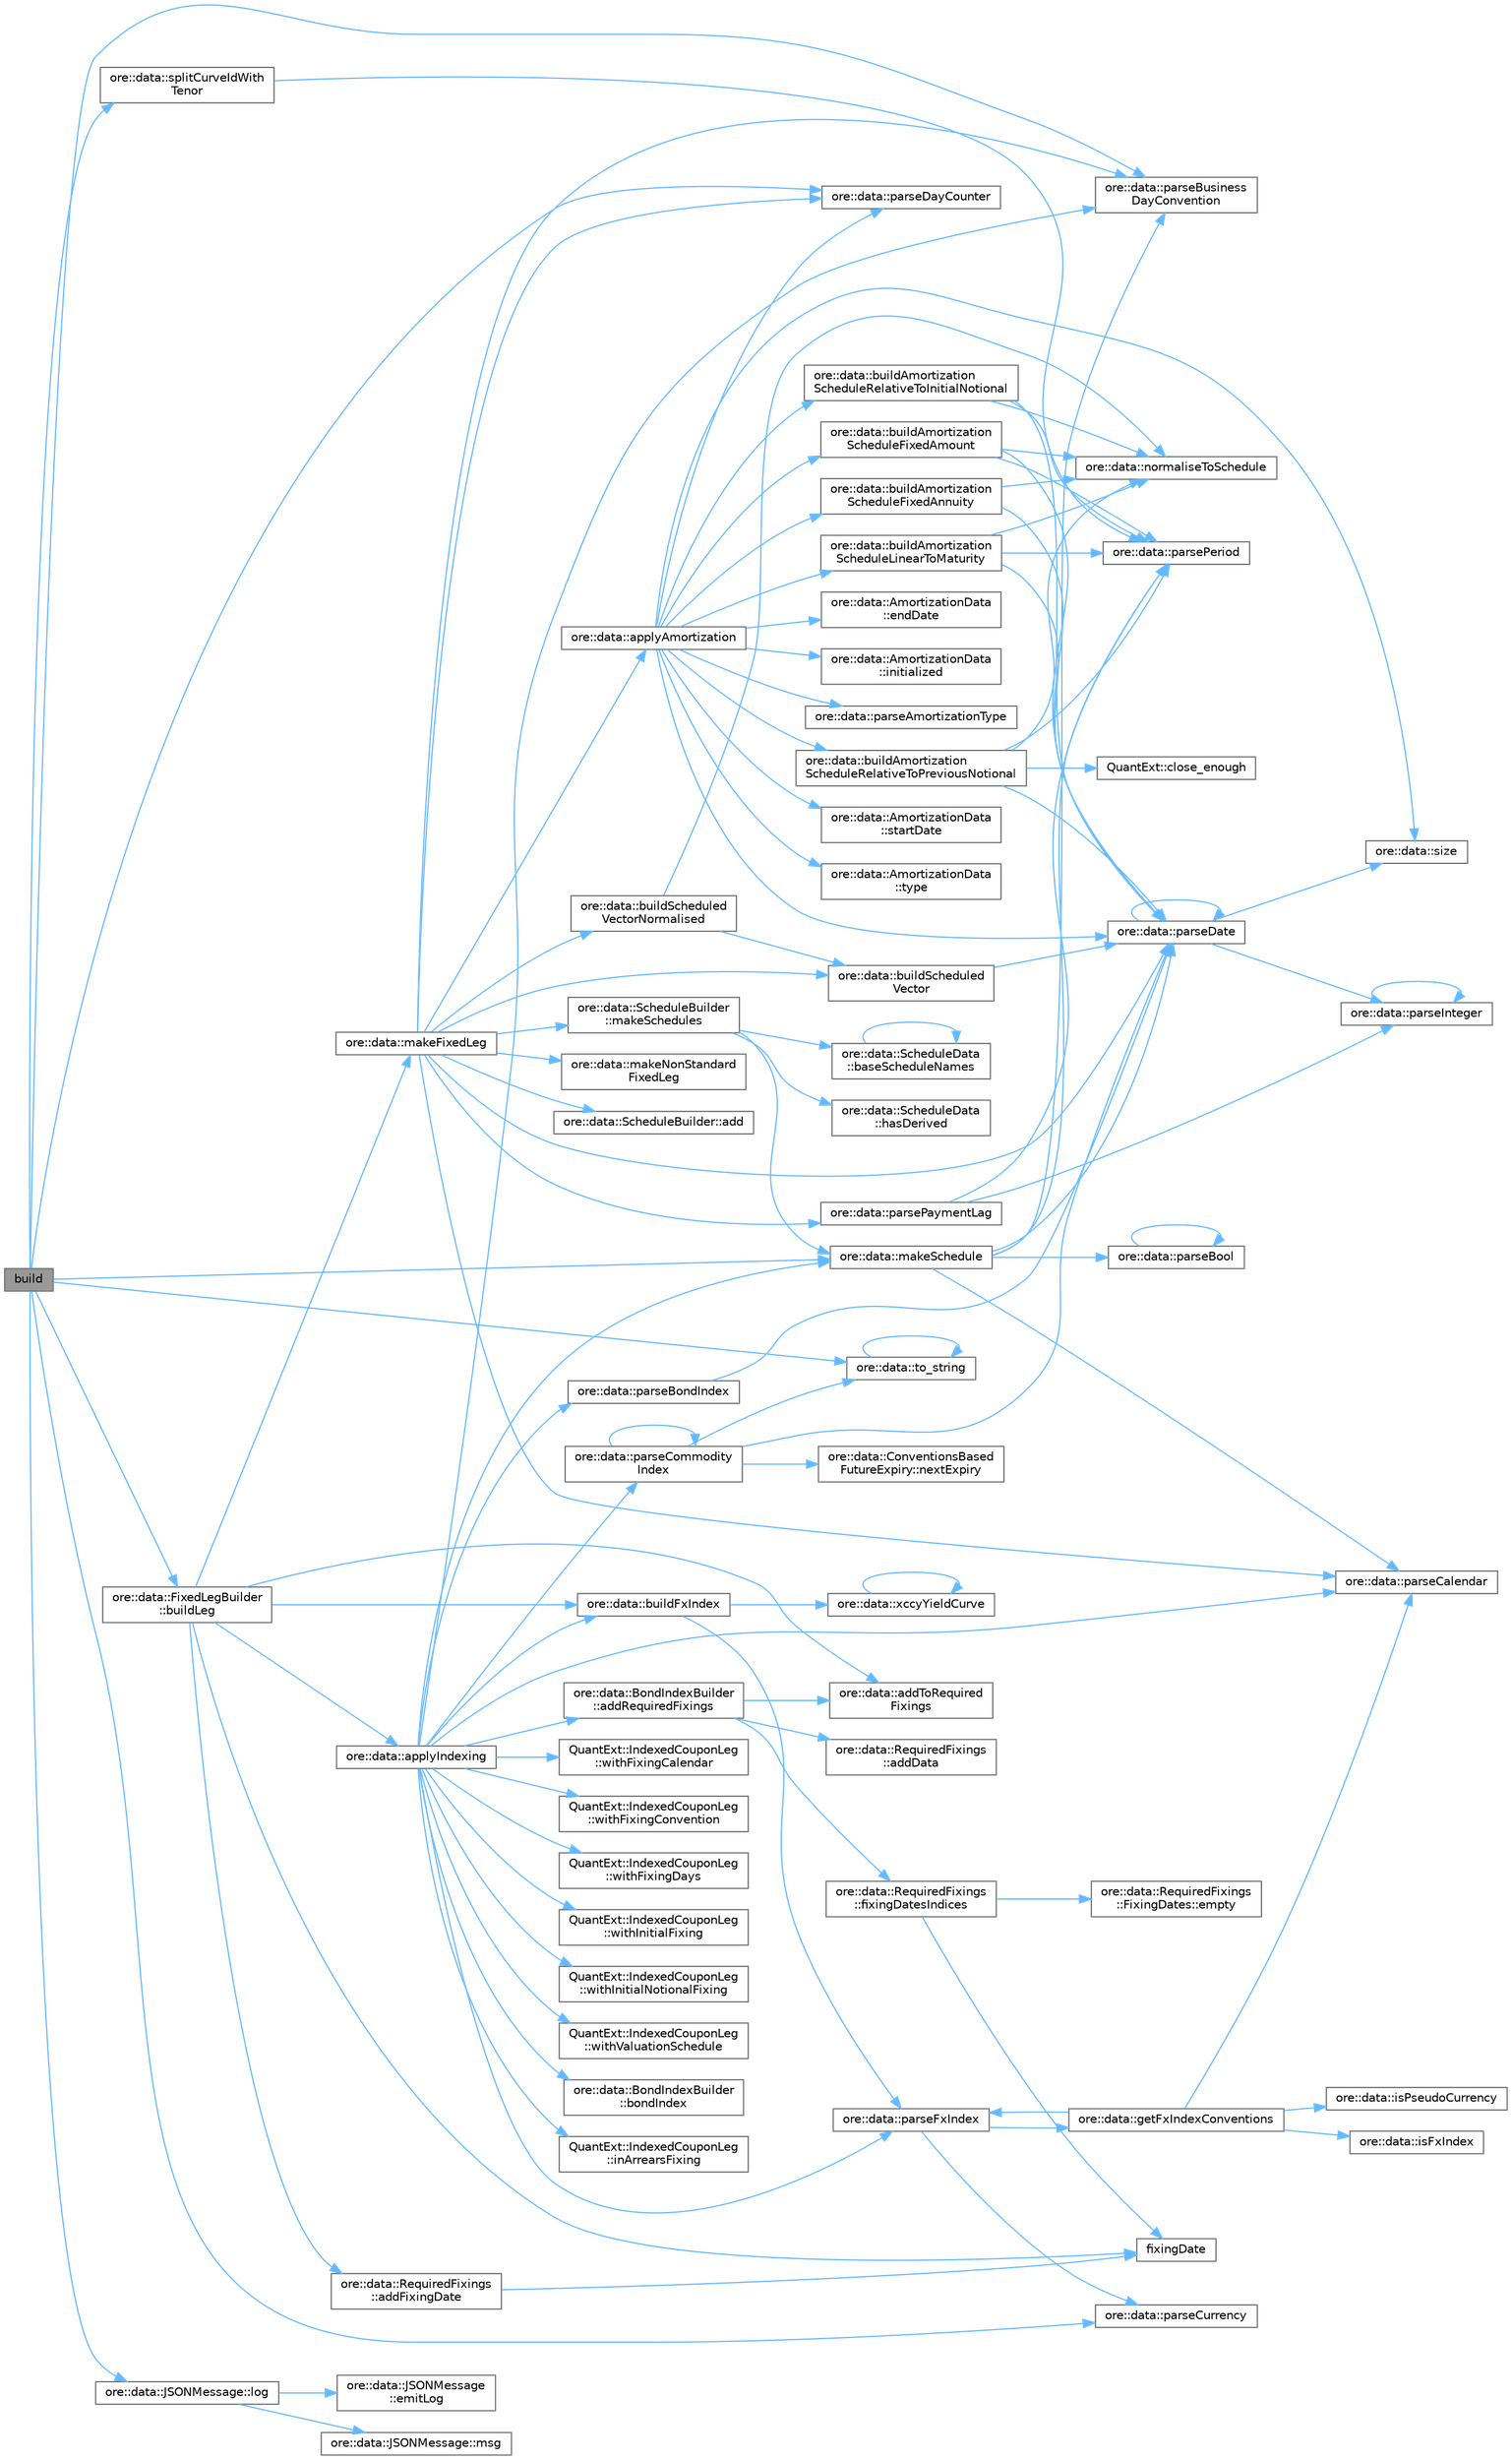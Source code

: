 digraph "build"
{
 // INTERACTIVE_SVG=YES
 // LATEX_PDF_SIZE
  bgcolor="transparent";
  edge [fontname=Helvetica,fontsize=10,labelfontname=Helvetica,labelfontsize=10];
  node [fontname=Helvetica,fontsize=10,shape=box,height=0.2,width=0.4];
  rankdir="LR";
  Node1 [label="build",height=0.2,width=0.4,color="gray40", fillcolor="grey60", style="filled", fontcolor="black",tooltip=" "];
  Node1 -> Node2 [color="steelblue1",style="solid"];
  Node2 [label="ore::data::FixedLegBuilder\l::buildLeg",height=0.2,width=0.4,color="grey40", fillcolor="white", style="filled",URL="$classore_1_1data_1_1_fixed_leg_builder.html#aea285351d9f3458189a9e2d965349d23",tooltip=" "];
  Node2 -> Node3 [color="steelblue1",style="solid"];
  Node3 [label="ore::data::RequiredFixings\l::addFixingDate",height=0.2,width=0.4,color="grey40", fillcolor="white", style="filled",URL="$classore_1_1data_1_1_required_fixings.html#ab7dfe7e5dd7a3d8d8f67fc9096a3c57d",tooltip=" "];
  Node3 -> Node4 [color="steelblue1",style="solid"];
  Node4 [label="fixingDate",height=0.2,width=0.4,color="grey40", fillcolor="white", style="filled",URL="C:/dev/ORE/documentation/QuantExt/doc/quantext.tag$namespace_quant_ext_1_1_zero_inflation.html#a57de786c1c8988b6da9d354282b4b370",tooltip=" "];
  Node2 -> Node5 [color="steelblue1",style="solid"];
  Node5 [label="ore::data::addToRequired\lFixings",height=0.2,width=0.4,color="grey40", fillcolor="white", style="filled",URL="$namespaceore_1_1data.html#a7453cd5f9e91b39da1712c6207aca462",tooltip=" "];
  Node2 -> Node6 [color="steelblue1",style="solid"];
  Node6 [label="ore::data::applyIndexing",height=0.2,width=0.4,color="grey40", fillcolor="white", style="filled",URL="$namespaceore_1_1data.html#a5d06d31ceafbb5a0bf0f9a4dbd09ab7e",tooltip=" "];
  Node6 -> Node7 [color="steelblue1",style="solid"];
  Node7 [label="ore::data::BondIndexBuilder\l::addRequiredFixings",height=0.2,width=0.4,color="grey40", fillcolor="white", style="filled",URL="$classore_1_1data_1_1_bond_index_builder.html#ae479124f9f93e301b0a9b63f603a7e07",tooltip=" "];
  Node7 -> Node8 [color="steelblue1",style="solid"];
  Node8 [label="ore::data::RequiredFixings\l::addData",height=0.2,width=0.4,color="grey40", fillcolor="white", style="filled",URL="$classore_1_1data_1_1_required_fixings.html#a6239d4397d1d7eb1de886f13bdc8d9d4",tooltip=" "];
  Node7 -> Node5 [color="steelblue1",style="solid"];
  Node7 -> Node9 [color="steelblue1",style="solid"];
  Node9 [label="ore::data::RequiredFixings\l::fixingDatesIndices",height=0.2,width=0.4,color="grey40", fillcolor="white", style="filled",URL="$classore_1_1data_1_1_required_fixings.html#a63d6b984cee7a38db36dee1c4233e0a0",tooltip=" "];
  Node9 -> Node10 [color="steelblue1",style="solid"];
  Node10 [label="ore::data::RequiredFixings\l::FixingDates::empty",height=0.2,width=0.4,color="grey40", fillcolor="white", style="filled",URL="$classore_1_1data_1_1_required_fixings_1_1_fixing_dates.html#a644718bb2fb240de962dc3c9a1fdf0dc",tooltip=" "];
  Node9 -> Node4 [color="steelblue1",style="solid"];
  Node6 -> Node11 [color="steelblue1",style="solid"];
  Node11 [label="ore::data::BondIndexBuilder\l::bondIndex",height=0.2,width=0.4,color="grey40", fillcolor="white", style="filled",URL="$classore_1_1data_1_1_bond_index_builder.html#a81d44eb05c46711351c9cf09a686bf3f",tooltip=" "];
  Node6 -> Node12 [color="steelblue1",style="solid"];
  Node12 [label="ore::data::buildFxIndex",height=0.2,width=0.4,color="grey40", fillcolor="white", style="filled",URL="$namespaceore_1_1data.html#ae313b95f8a3ab32f9ef5fbb83ac3254f",tooltip=" "];
  Node12 -> Node13 [color="steelblue1",style="solid"];
  Node13 [label="ore::data::parseFxIndex",height=0.2,width=0.4,color="grey40", fillcolor="white", style="filled",URL="$group__utilities.html#ga4c161c978377952d86a509a855e564b6",tooltip="Convert std::string to QuantExt::FxIndex."];
  Node13 -> Node14 [color="steelblue1",style="solid"];
  Node14 [label="ore::data::getFxIndexConventions",height=0.2,width=0.4,color="grey40", fillcolor="white", style="filled",URL="$namespaceore_1_1data.html#a924eb5d1881d31c82ac8abbdc15a5027",tooltip=" "];
  Node14 -> Node15 [color="steelblue1",style="solid"];
  Node15 [label="ore::data::isFxIndex",height=0.2,width=0.4,color="grey40", fillcolor="white", style="filled",URL="$namespaceore_1_1data.html#a123e19b0fac4f5124a8c26bad300de0e",tooltip=" "];
  Node14 -> Node16 [color="steelblue1",style="solid"];
  Node16 [label="ore::data::isPseudoCurrency",height=0.2,width=0.4,color="grey40", fillcolor="white", style="filled",URL="$group__utilities.html#gac0cf10eef45b9d706e29e7eb2ddddc90",tooltip="check for pseudo currency = precious metal or crypto currency *‍/"];
  Node14 -> Node17 [color="steelblue1",style="solid"];
  Node17 [label="ore::data::parseCalendar",height=0.2,width=0.4,color="grey40", fillcolor="white", style="filled",URL="$group__utilities.html#ga0f72d6fcccae10a674bdcd5095200f14",tooltip="Convert text to QuantLib::Calendar."];
  Node14 -> Node13 [color="steelblue1",style="solid"];
  Node13 -> Node18 [color="steelblue1",style="solid"];
  Node18 [label="ore::data::parseCurrency",height=0.2,width=0.4,color="grey40", fillcolor="white", style="filled",URL="$group__utilities.html#ga6e9e781a58e78200301c76161589fc7b",tooltip="Convert text to QuantLib::Currency."];
  Node12 -> Node19 [color="steelblue1",style="solid"];
  Node19 [label="ore::data::xccyYieldCurve",height=0.2,width=0.4,color="grey40", fillcolor="white", style="filled",URL="$namespaceore_1_1data.html#a02864b97f8a5f61c74d6b78ca65d7c30",tooltip=" "];
  Node19 -> Node19 [color="steelblue1",style="solid"];
  Node6 -> Node20 [color="steelblue1",style="solid"];
  Node20 [label="QuantExt::IndexedCouponLeg\l::inArrearsFixing",height=0.2,width=0.4,color="grey40", fillcolor="white", style="filled",URL="C:/dev/ORE/documentation/QuantExt/doc/quantext.tag$class_quant_ext_1_1_indexed_coupon_leg.html#a5ef0dba250a413818e5476474e2d95f5",tooltip=" "];
  Node6 -> Node21 [color="steelblue1",style="solid"];
  Node21 [label="ore::data::makeSchedule",height=0.2,width=0.4,color="grey40", fillcolor="white", style="filled",URL="$namespaceore_1_1data.html#af158e922cf963a59228878344ca5858d",tooltip=" "];
  Node21 -> Node22 [color="steelblue1",style="solid"];
  Node22 [label="ore::data::parseBool",height=0.2,width=0.4,color="grey40", fillcolor="white", style="filled",URL="$group__utilities.html#ga94621f11193864fa1338296232dc5be9",tooltip="Convert text to bool."];
  Node22 -> Node22 [color="steelblue1",style="solid"];
  Node21 -> Node23 [color="steelblue1",style="solid"];
  Node23 [label="ore::data::parseBusiness\lDayConvention",height=0.2,width=0.4,color="grey40", fillcolor="white", style="filled",URL="$group__utilities.html#ga86adcf55f91e340ff40783964666e732",tooltip="Convert text to QuantLib::BusinessDayConvention."];
  Node21 -> Node17 [color="steelblue1",style="solid"];
  Node21 -> Node24 [color="steelblue1",style="solid"];
  Node24 [label="ore::data::parseDate",height=0.2,width=0.4,color="grey40", fillcolor="white", style="filled",URL="$group__utilities.html#ga59b5fdda574d90facae95dec2d13040d",tooltip="Convert std::string to QuantLib::Date."];
  Node24 -> Node24 [color="steelblue1",style="solid"];
  Node24 -> Node25 [color="steelblue1",style="solid"];
  Node25 [label="ore::data::parseInteger",height=0.2,width=0.4,color="grey40", fillcolor="white", style="filled",URL="$group__utilities.html#gaecd67eda4fb5f4859bb8f6d383547721",tooltip="Convert text to QuantLib::Integer."];
  Node25 -> Node25 [color="steelblue1",style="solid"];
  Node24 -> Node26 [color="steelblue1",style="solid"];
  Node26 [label="ore::data::size",height=0.2,width=0.4,color="grey40", fillcolor="white", style="filled",URL="$namespaceore_1_1data.html#a777e216dee6069b548bb87da7152699e",tooltip=" "];
  Node21 -> Node27 [color="steelblue1",style="solid"];
  Node27 [label="ore::data::parsePeriod",height=0.2,width=0.4,color="grey40", fillcolor="white", style="filled",URL="$group__utilities.html#ga8e0623e2cb01e250e9cfec4619256208",tooltip="Convert text to QuantLib::Period."];
  Node6 -> Node28 [color="steelblue1",style="solid"];
  Node28 [label="ore::data::parseBondIndex",height=0.2,width=0.4,color="grey40", fillcolor="white", style="filled",URL="$group__utilities.html#ga7016b9dec58e9b19b7351e114282e869",tooltip="Convert std::string to QuantExt::BondIndex."];
  Node28 -> Node24 [color="steelblue1",style="solid"];
  Node6 -> Node23 [color="steelblue1",style="solid"];
  Node6 -> Node17 [color="steelblue1",style="solid"];
  Node6 -> Node29 [color="steelblue1",style="solid"];
  Node29 [label="ore::data::parseCommodity\lIndex",height=0.2,width=0.4,color="grey40", fillcolor="white", style="filled",URL="$namespaceore_1_1data.html#abd022b98516a69b335865f8c17a645cf",tooltip=" "];
  Node29 -> Node30 [color="steelblue1",style="solid"];
  Node30 [label="ore::data::ConventionsBased\lFutureExpiry::nextExpiry",height=0.2,width=0.4,color="grey40", fillcolor="white", style="filled",URL="$classore_1_1data_1_1_conventions_based_future_expiry.html#a2bd20c07171472e89c54943f2da6dffd",tooltip=" "];
  Node29 -> Node29 [color="steelblue1",style="solid"];
  Node29 -> Node24 [color="steelblue1",style="solid"];
  Node29 -> Node31 [color="steelblue1",style="solid"];
  Node31 [label="ore::data::to_string",height=0.2,width=0.4,color="grey40", fillcolor="white", style="filled",URL="$namespaceore_1_1data.html#a86651dfeb5c18ee891f7a4734d8cf455",tooltip=" "];
  Node31 -> Node31 [color="steelblue1",style="solid"];
  Node6 -> Node13 [color="steelblue1",style="solid"];
  Node6 -> Node32 [color="steelblue1",style="solid"];
  Node32 [label="QuantExt::IndexedCouponLeg\l::withFixingCalendar",height=0.2,width=0.4,color="grey40", fillcolor="white", style="filled",URL="C:/dev/ORE/documentation/QuantExt/doc/quantext.tag$class_quant_ext_1_1_indexed_coupon_leg.html#a5c41340265a3749014cc9a92104ef5b9",tooltip=" "];
  Node6 -> Node33 [color="steelblue1",style="solid"];
  Node33 [label="QuantExt::IndexedCouponLeg\l::withFixingConvention",height=0.2,width=0.4,color="grey40", fillcolor="white", style="filled",URL="C:/dev/ORE/documentation/QuantExt/doc/quantext.tag$class_quant_ext_1_1_indexed_coupon_leg.html#ae08d19faf902165220b4353785c82071",tooltip=" "];
  Node6 -> Node34 [color="steelblue1",style="solid"];
  Node34 [label="QuantExt::IndexedCouponLeg\l::withFixingDays",height=0.2,width=0.4,color="grey40", fillcolor="white", style="filled",URL="C:/dev/ORE/documentation/QuantExt/doc/quantext.tag$class_quant_ext_1_1_indexed_coupon_leg.html#a8ee13a8fbb19f67a47c77fddbd1bca2f",tooltip=" "];
  Node6 -> Node35 [color="steelblue1",style="solid"];
  Node35 [label="QuantExt::IndexedCouponLeg\l::withInitialFixing",height=0.2,width=0.4,color="grey40", fillcolor="white", style="filled",URL="C:/dev/ORE/documentation/QuantExt/doc/quantext.tag$class_quant_ext_1_1_indexed_coupon_leg.html#a65f2f85e9c92871feff4bae1df150ad7",tooltip=" "];
  Node6 -> Node36 [color="steelblue1",style="solid"];
  Node36 [label="QuantExt::IndexedCouponLeg\l::withInitialNotionalFixing",height=0.2,width=0.4,color="grey40", fillcolor="white", style="filled",URL="C:/dev/ORE/documentation/QuantExt/doc/quantext.tag$class_quant_ext_1_1_indexed_coupon_leg.html#a120c4a8fbdc82e46c9b520b5d1c0b494",tooltip=" "];
  Node6 -> Node37 [color="steelblue1",style="solid"];
  Node37 [label="QuantExt::IndexedCouponLeg\l::withValuationSchedule",height=0.2,width=0.4,color="grey40", fillcolor="white", style="filled",URL="C:/dev/ORE/documentation/QuantExt/doc/quantext.tag$class_quant_ext_1_1_indexed_coupon_leg.html#aaaf3214e2f02158e269ed7a7ecee1770",tooltip=" "];
  Node2 -> Node12 [color="steelblue1",style="solid"];
  Node2 -> Node4 [color="steelblue1",style="solid"];
  Node2 -> Node38 [color="steelblue1",style="solid"];
  Node38 [label="ore::data::makeFixedLeg",height=0.2,width=0.4,color="grey40", fillcolor="white", style="filled",URL="$namespaceore_1_1data.html#adffc190d22c61f2181d0822f48fbace4",tooltip=" "];
  Node38 -> Node39 [color="steelblue1",style="solid"];
  Node39 [label="ore::data::ScheduleBuilder::add",height=0.2,width=0.4,color="grey40", fillcolor="white", style="filled",URL="$classore_1_1data_1_1_schedule_builder.html#aeaee1beb3db0e1183e158952f9977095",tooltip=" "];
  Node38 -> Node40 [color="steelblue1",style="solid"];
  Node40 [label="ore::data::applyAmortization",height=0.2,width=0.4,color="grey40", fillcolor="white", style="filled",URL="$namespaceore_1_1data.html#a51a0ccd1027fb275bb214f1baaaa2986",tooltip=" "];
  Node40 -> Node41 [color="steelblue1",style="solid"];
  Node41 [label="ore::data::buildAmortization\lScheduleFixedAmount",height=0.2,width=0.4,color="grey40", fillcolor="white", style="filled",URL="$namespaceore_1_1data.html#a3f75d0993cfbe5fbe70dc1fc44f62e25",tooltip=" "];
  Node41 -> Node42 [color="steelblue1",style="solid"];
  Node42 [label="ore::data::normaliseToSchedule",height=0.2,width=0.4,color="grey40", fillcolor="white", style="filled",URL="$namespaceore_1_1data.html#a05260d9174de60219e7cd128e76819f0",tooltip=" "];
  Node41 -> Node24 [color="steelblue1",style="solid"];
  Node41 -> Node27 [color="steelblue1",style="solid"];
  Node40 -> Node43 [color="steelblue1",style="solid"];
  Node43 [label="ore::data::buildAmortization\lScheduleFixedAnnuity",height=0.2,width=0.4,color="grey40", fillcolor="white", style="filled",URL="$namespaceore_1_1data.html#a780fd2c0c5fc502dfb7c5d888ed4d691",tooltip=" "];
  Node43 -> Node42 [color="steelblue1",style="solid"];
  Node43 -> Node24 [color="steelblue1",style="solid"];
  Node40 -> Node44 [color="steelblue1",style="solid"];
  Node44 [label="ore::data::buildAmortization\lScheduleLinearToMaturity",height=0.2,width=0.4,color="grey40", fillcolor="white", style="filled",URL="$namespaceore_1_1data.html#a28ae531d5d86c7011eabb39109863f8b",tooltip=" "];
  Node44 -> Node42 [color="steelblue1",style="solid"];
  Node44 -> Node24 [color="steelblue1",style="solid"];
  Node44 -> Node27 [color="steelblue1",style="solid"];
  Node40 -> Node45 [color="steelblue1",style="solid"];
  Node45 [label="ore::data::buildAmortization\lScheduleRelativeToInitialNotional",height=0.2,width=0.4,color="grey40", fillcolor="white", style="filled",URL="$namespaceore_1_1data.html#a4263844bbd362ebdc0149606a5bfc5b2",tooltip=" "];
  Node45 -> Node42 [color="steelblue1",style="solid"];
  Node45 -> Node24 [color="steelblue1",style="solid"];
  Node45 -> Node27 [color="steelblue1",style="solid"];
  Node40 -> Node46 [color="steelblue1",style="solid"];
  Node46 [label="ore::data::buildAmortization\lScheduleRelativeToPreviousNotional",height=0.2,width=0.4,color="grey40", fillcolor="white", style="filled",URL="$namespaceore_1_1data.html#a59edcdbd4edbdf0262bfa5d3f89829f9",tooltip=" "];
  Node46 -> Node47 [color="steelblue1",style="solid"];
  Node47 [label="QuantExt::close_enough",height=0.2,width=0.4,color="grey40", fillcolor="white", style="filled",URL="C:/dev/ORE/documentation/QuantExt/doc/quantext.tag$namespace_quant_ext.html#a1cab4fb6a720eff245acb9f3a7a9e7c5",tooltip=" "];
  Node46 -> Node42 [color="steelblue1",style="solid"];
  Node46 -> Node24 [color="steelblue1",style="solid"];
  Node46 -> Node27 [color="steelblue1",style="solid"];
  Node40 -> Node48 [color="steelblue1",style="solid"];
  Node48 [label="ore::data::AmortizationData\l::endDate",height=0.2,width=0.4,color="grey40", fillcolor="white", style="filled",URL="$classore_1_1data_1_1_amortization_data.html#a3504166537d77838012952fcee44e7f1",tooltip="Amortization end date."];
  Node40 -> Node49 [color="steelblue1",style="solid"];
  Node49 [label="ore::data::AmortizationData\l::initialized",height=0.2,width=0.4,color="grey40", fillcolor="white", style="filled",URL="$classore_1_1data_1_1_amortization_data.html#afe87a180d00c685893090166d7a8dd46",tooltip=" "];
  Node40 -> Node50 [color="steelblue1",style="solid"];
  Node50 [label="ore::data::parseAmortizationType",height=0.2,width=0.4,color="grey40", fillcolor="white", style="filled",URL="$namespaceore_1_1data.html#abcf3f5cbf5b994ef81834c6dbbe9996d",tooltip=" "];
  Node40 -> Node24 [color="steelblue1",style="solid"];
  Node40 -> Node51 [color="steelblue1",style="solid"];
  Node51 [label="ore::data::parseDayCounter",height=0.2,width=0.4,color="grey40", fillcolor="white", style="filled",URL="$group__utilities.html#gaefb008d0de256c79140545d9c7549093",tooltip="Convert text to QuantLib::DayCounter."];
  Node40 -> Node26 [color="steelblue1",style="solid"];
  Node40 -> Node52 [color="steelblue1",style="solid"];
  Node52 [label="ore::data::AmortizationData\l::startDate",height=0.2,width=0.4,color="grey40", fillcolor="white", style="filled",URL="$classore_1_1data_1_1_amortization_data.html#a3c1b5eca22a456480c69c81ac5c84c70",tooltip="Amortization start date."];
  Node40 -> Node53 [color="steelblue1",style="solid"];
  Node53 [label="ore::data::AmortizationData\l::type",height=0.2,width=0.4,color="grey40", fillcolor="white", style="filled",URL="$classore_1_1data_1_1_amortization_data.html#a8c38b99dde33571036565897e2534a53",tooltip="FixedAmount, RelativeToInitialNotional, RelativeToPreviousNotional, Annuity."];
  Node38 -> Node54 [color="steelblue1",style="solid"];
  Node54 [label="ore::data::buildScheduled\lVector",height=0.2,width=0.4,color="grey40", fillcolor="white", style="filled",URL="$namespaceore_1_1data.html#a9206da3667d412d6992de0f3909beef2",tooltip=" "];
  Node54 -> Node24 [color="steelblue1",style="solid"];
  Node38 -> Node55 [color="steelblue1",style="solid"];
  Node55 [label="ore::data::buildScheduled\lVectorNormalised",height=0.2,width=0.4,color="grey40", fillcolor="white", style="filled",URL="$namespaceore_1_1data.html#a0ac332ac8261c00686a95df64cf16560",tooltip=" "];
  Node55 -> Node54 [color="steelblue1",style="solid"];
  Node55 -> Node42 [color="steelblue1",style="solid"];
  Node38 -> Node56 [color="steelblue1",style="solid"];
  Node56 [label="ore::data::makeNonStandard\lFixedLeg",height=0.2,width=0.4,color="grey40", fillcolor="white", style="filled",URL="$namespaceore_1_1data.html#af97b3c72183d82781ab9d321606e9d35",tooltip=" "];
  Node38 -> Node57 [color="steelblue1",style="solid"];
  Node57 [label="ore::data::ScheduleBuilder\l::makeSchedules",height=0.2,width=0.4,color="grey40", fillcolor="white", style="filled",URL="$classore_1_1data_1_1_schedule_builder.html#a93272a61a9ab90fc8dcc6c6fc18bde6a",tooltip=" "];
  Node57 -> Node58 [color="steelblue1",style="solid"];
  Node58 [label="ore::data::ScheduleData\l::baseScheduleNames",height=0.2,width=0.4,color="grey40", fillcolor="white", style="filled",URL="$classore_1_1data_1_1_schedule_data.html#a43687ea8ff44a36d938e5198173794db",tooltip=" "];
  Node58 -> Node58 [color="steelblue1",style="solid"];
  Node57 -> Node59 [color="steelblue1",style="solid"];
  Node59 [label="ore::data::ScheduleData\l::hasDerived",height=0.2,width=0.4,color="grey40", fillcolor="white", style="filled",URL="$classore_1_1data_1_1_schedule_data.html#ac051c2fffd2509ec6ce74c5b70febced",tooltip=" "];
  Node57 -> Node21 [color="steelblue1",style="solid"];
  Node38 -> Node23 [color="steelblue1",style="solid"];
  Node38 -> Node17 [color="steelblue1",style="solid"];
  Node38 -> Node24 [color="steelblue1",style="solid"];
  Node38 -> Node51 [color="steelblue1",style="solid"];
  Node38 -> Node60 [color="steelblue1",style="solid"];
  Node60 [label="ore::data::parsePaymentLag",height=0.2,width=0.4,color="grey40", fillcolor="white", style="filled",URL="$group__utilities.html#gaaccd32117e7bb7cbec793de579976cc8",tooltip="Convert text to PaymentLag."];
  Node60 -> Node25 [color="steelblue1",style="solid"];
  Node60 -> Node27 [color="steelblue1",style="solid"];
  Node1 -> Node61 [color="steelblue1",style="solid"];
  Node61 [label="ore::data::JSONMessage::log",height=0.2,width=0.4,color="grey40", fillcolor="white", style="filled",URL="$classore_1_1data_1_1_j_s_o_n_message.html#a5e21eca2668ed948bdc409b19a78e5bb",tooltip="generate Boost log record to pass to corresponding sinks"];
  Node61 -> Node62 [color="steelblue1",style="solid"];
  Node62 [label="ore::data::JSONMessage\l::emitLog",height=0.2,width=0.4,color="grey40", fillcolor="white", style="filled",URL="$classore_1_1data_1_1_j_s_o_n_message.html#a6a9077605df871e6e961dd0099645b35",tooltip="generate Boost log record - this method is called by log()"];
  Node61 -> Node63 [color="steelblue1",style="solid"];
  Node63 [label="ore::data::JSONMessage::msg",height=0.2,width=0.4,color="grey40", fillcolor="white", style="filled",URL="$classore_1_1data_1_1_j_s_o_n_message.html#a39f83a0ab38c425a8844c8892b93d69e",tooltip="return a std::string for the log file"];
  Node1 -> Node21 [color="steelblue1",style="solid"];
  Node1 -> Node23 [color="steelblue1",style="solid"];
  Node1 -> Node18 [color="steelblue1",style="solid"];
  Node1 -> Node51 [color="steelblue1",style="solid"];
  Node1 -> Node64 [color="steelblue1",style="solid"];
  Node64 [label="ore::data::splitCurveIdWith\lTenor",height=0.2,width=0.4,color="grey40", fillcolor="white", style="filled",URL="$namespaceore_1_1data.html#ac21888f4fc6bce3cff6d22240eb6c685",tooltip=" "];
  Node64 -> Node27 [color="steelblue1",style="solid"];
  Node1 -> Node31 [color="steelblue1",style="solid"];
}
